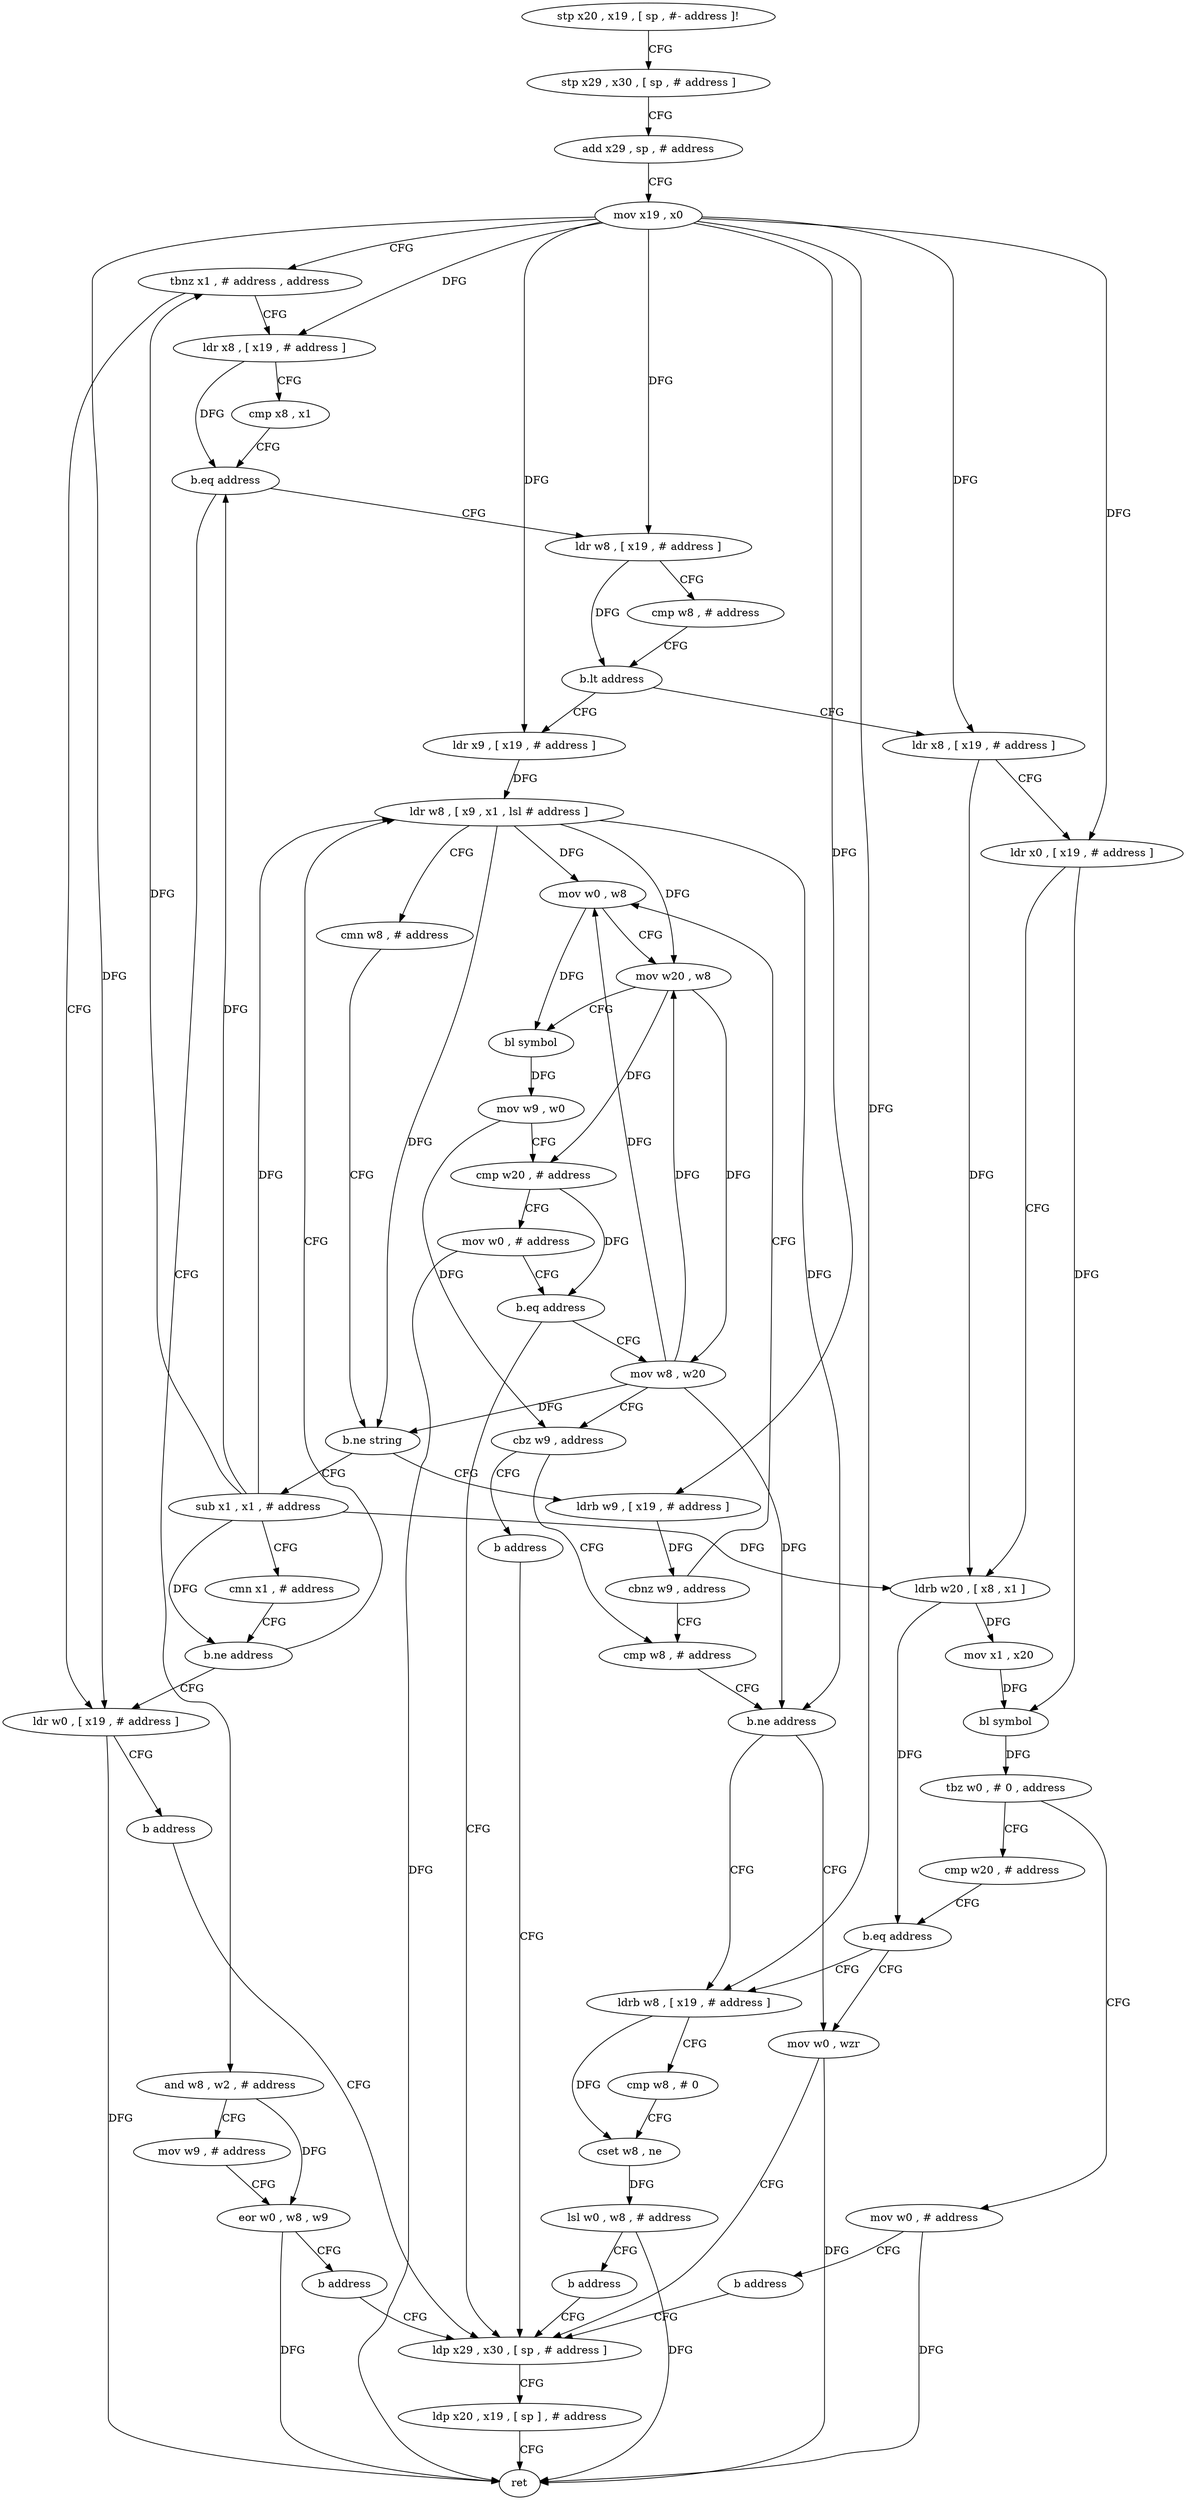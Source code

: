 digraph "func" {
"4247356" [label = "stp x20 , x19 , [ sp , #- address ]!" ]
"4247360" [label = "stp x29 , x30 , [ sp , # address ]" ]
"4247364" [label = "add x29 , sp , # address" ]
"4247368" [label = "mov x19 , x0" ]
"4247372" [label = "tbnz x1 , # address , address" ]
"4247428" [label = "ldr w0 , [ x19 , # address ]" ]
"4247376" [label = "ldr x8 , [ x19 , # address ]" ]
"4247432" [label = "b address" ]
"4247516" [label = "ldp x29 , x30 , [ sp , # address ]" ]
"4247380" [label = "cmp x8 , x1" ]
"4247384" [label = "b.eq address" ]
"4247528" [label = "and w8 , w2 , # address" ]
"4247388" [label = "ldr w8 , [ x19 , # address ]" ]
"4247520" [label = "ldp x20 , x19 , [ sp ] , # address" ]
"4247524" [label = "ret" ]
"4247532" [label = "mov w9 , # address" ]
"4247536" [label = "eor w0 , w8 , w9" ]
"4247540" [label = "b address" ]
"4247392" [label = "cmp w8 , # address" ]
"4247396" [label = "b.lt address" ]
"4247436" [label = "ldr x8 , [ x19 , # address ]" ]
"4247400" [label = "ldr x9 , [ x19 , # address ]" ]
"4247440" [label = "ldr x0 , [ x19 , # address ]" ]
"4247444" [label = "ldrb w20 , [ x8 , x1 ]" ]
"4247448" [label = "mov x1 , x20" ]
"4247452" [label = "bl symbol" ]
"4247456" [label = "tbz w0 , # 0 , address" ]
"4247504" [label = "cmp w20 , # address" ]
"4247460" [label = "mov w0 , # address" ]
"4247404" [label = "ldr w8 , [ x9 , x1 , lsl # address ]" ]
"4247508" [label = "b.eq address" ]
"4247484" [label = "ldrb w8 , [ x19 , # address ]" ]
"4247512" [label = "mov w0 , wzr" ]
"4247464" [label = "b address" ]
"4247468" [label = "ldrb w9 , [ x19 , # address ]" ]
"4247472" [label = "cbnz w9 , address" ]
"4247544" [label = "mov w0 , w8" ]
"4247476" [label = "cmp w8 , # address" ]
"4247416" [label = "sub x1 , x1 , # address" ]
"4247420" [label = "cmn x1 , # address" ]
"4247424" [label = "b.ne address" ]
"4247488" [label = "cmp w8 , # 0" ]
"4247492" [label = "cset w8 , ne" ]
"4247496" [label = "lsl w0 , w8 , # address" ]
"4247500" [label = "b address" ]
"4247548" [label = "mov w20 , w8" ]
"4247552" [label = "bl symbol" ]
"4247556" [label = "mov w9 , w0" ]
"4247560" [label = "cmp w20 , # address" ]
"4247564" [label = "mov w0 , # address" ]
"4247568" [label = "b.eq address" ]
"4247572" [label = "mov w8 , w20" ]
"4247480" [label = "b.ne address" ]
"4247408" [label = "cmn w8 , # address" ]
"4247412" [label = "b.ne string" ]
"4247576" [label = "cbz w9 , address" ]
"4247580" [label = "b address" ]
"4247356" -> "4247360" [ label = "CFG" ]
"4247360" -> "4247364" [ label = "CFG" ]
"4247364" -> "4247368" [ label = "CFG" ]
"4247368" -> "4247372" [ label = "CFG" ]
"4247368" -> "4247428" [ label = "DFG" ]
"4247368" -> "4247376" [ label = "DFG" ]
"4247368" -> "4247388" [ label = "DFG" ]
"4247368" -> "4247436" [ label = "DFG" ]
"4247368" -> "4247440" [ label = "DFG" ]
"4247368" -> "4247400" [ label = "DFG" ]
"4247368" -> "4247484" [ label = "DFG" ]
"4247368" -> "4247468" [ label = "DFG" ]
"4247372" -> "4247428" [ label = "CFG" ]
"4247372" -> "4247376" [ label = "CFG" ]
"4247428" -> "4247432" [ label = "CFG" ]
"4247428" -> "4247524" [ label = "DFG" ]
"4247376" -> "4247380" [ label = "CFG" ]
"4247376" -> "4247384" [ label = "DFG" ]
"4247432" -> "4247516" [ label = "CFG" ]
"4247516" -> "4247520" [ label = "CFG" ]
"4247380" -> "4247384" [ label = "CFG" ]
"4247384" -> "4247528" [ label = "CFG" ]
"4247384" -> "4247388" [ label = "CFG" ]
"4247528" -> "4247532" [ label = "CFG" ]
"4247528" -> "4247536" [ label = "DFG" ]
"4247388" -> "4247392" [ label = "CFG" ]
"4247388" -> "4247396" [ label = "DFG" ]
"4247520" -> "4247524" [ label = "CFG" ]
"4247532" -> "4247536" [ label = "CFG" ]
"4247536" -> "4247540" [ label = "CFG" ]
"4247536" -> "4247524" [ label = "DFG" ]
"4247540" -> "4247516" [ label = "CFG" ]
"4247392" -> "4247396" [ label = "CFG" ]
"4247396" -> "4247436" [ label = "CFG" ]
"4247396" -> "4247400" [ label = "CFG" ]
"4247436" -> "4247440" [ label = "CFG" ]
"4247436" -> "4247444" [ label = "DFG" ]
"4247400" -> "4247404" [ label = "DFG" ]
"4247440" -> "4247444" [ label = "CFG" ]
"4247440" -> "4247452" [ label = "DFG" ]
"4247444" -> "4247448" [ label = "DFG" ]
"4247444" -> "4247508" [ label = "DFG" ]
"4247448" -> "4247452" [ label = "DFG" ]
"4247452" -> "4247456" [ label = "DFG" ]
"4247456" -> "4247504" [ label = "CFG" ]
"4247456" -> "4247460" [ label = "CFG" ]
"4247504" -> "4247508" [ label = "CFG" ]
"4247460" -> "4247464" [ label = "CFG" ]
"4247460" -> "4247524" [ label = "DFG" ]
"4247404" -> "4247408" [ label = "CFG" ]
"4247404" -> "4247412" [ label = "DFG" ]
"4247404" -> "4247544" [ label = "DFG" ]
"4247404" -> "4247548" [ label = "DFG" ]
"4247404" -> "4247480" [ label = "DFG" ]
"4247508" -> "4247484" [ label = "CFG" ]
"4247508" -> "4247512" [ label = "CFG" ]
"4247484" -> "4247488" [ label = "CFG" ]
"4247484" -> "4247492" [ label = "DFG" ]
"4247512" -> "4247516" [ label = "CFG" ]
"4247512" -> "4247524" [ label = "DFG" ]
"4247464" -> "4247516" [ label = "CFG" ]
"4247468" -> "4247472" [ label = "DFG" ]
"4247472" -> "4247544" [ label = "CFG" ]
"4247472" -> "4247476" [ label = "CFG" ]
"4247544" -> "4247548" [ label = "CFG" ]
"4247544" -> "4247552" [ label = "DFG" ]
"4247476" -> "4247480" [ label = "CFG" ]
"4247416" -> "4247420" [ label = "CFG" ]
"4247416" -> "4247372" [ label = "DFG" ]
"4247416" -> "4247384" [ label = "DFG" ]
"4247416" -> "4247444" [ label = "DFG" ]
"4247416" -> "4247404" [ label = "DFG" ]
"4247416" -> "4247424" [ label = "DFG" ]
"4247420" -> "4247424" [ label = "CFG" ]
"4247424" -> "4247404" [ label = "CFG" ]
"4247424" -> "4247428" [ label = "CFG" ]
"4247488" -> "4247492" [ label = "CFG" ]
"4247492" -> "4247496" [ label = "DFG" ]
"4247496" -> "4247500" [ label = "CFG" ]
"4247496" -> "4247524" [ label = "DFG" ]
"4247500" -> "4247516" [ label = "CFG" ]
"4247548" -> "4247552" [ label = "CFG" ]
"4247548" -> "4247560" [ label = "DFG" ]
"4247548" -> "4247572" [ label = "DFG" ]
"4247552" -> "4247556" [ label = "DFG" ]
"4247556" -> "4247560" [ label = "CFG" ]
"4247556" -> "4247576" [ label = "DFG" ]
"4247560" -> "4247564" [ label = "CFG" ]
"4247560" -> "4247568" [ label = "DFG" ]
"4247564" -> "4247568" [ label = "CFG" ]
"4247564" -> "4247524" [ label = "DFG" ]
"4247568" -> "4247516" [ label = "CFG" ]
"4247568" -> "4247572" [ label = "CFG" ]
"4247572" -> "4247576" [ label = "CFG" ]
"4247572" -> "4247412" [ label = "DFG" ]
"4247572" -> "4247544" [ label = "DFG" ]
"4247572" -> "4247548" [ label = "DFG" ]
"4247572" -> "4247480" [ label = "DFG" ]
"4247480" -> "4247512" [ label = "CFG" ]
"4247480" -> "4247484" [ label = "CFG" ]
"4247408" -> "4247412" [ label = "CFG" ]
"4247412" -> "4247468" [ label = "CFG" ]
"4247412" -> "4247416" [ label = "CFG" ]
"4247576" -> "4247476" [ label = "CFG" ]
"4247576" -> "4247580" [ label = "CFG" ]
"4247580" -> "4247516" [ label = "CFG" ]
}
